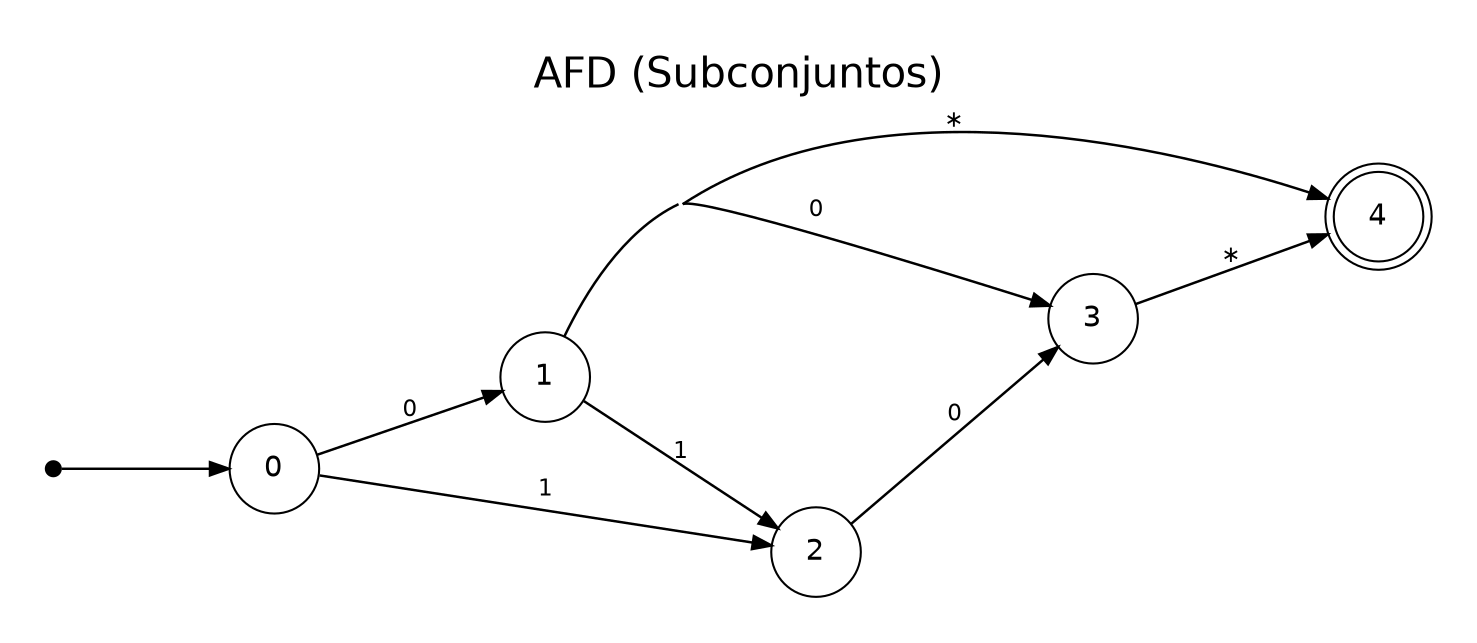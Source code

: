 digraph DFA {
  rankdir=LR; layout=dot; splines=true; overlap=false; concentrate=true; outputorder=edgesfirst; nodesep=0.7; ranksep=1.1; margin=0.25;
  labelloc="t"; label="AFD (Subconjuntos)"; fontsize=20; fontname="Helvetica";
  node [shape=circle, width=0.6, height=0.6, fontname="Helvetica"];
  edge [fontname="Helvetica", fontsize=11, arrowsize=0.9, penwidth=1.2, labeldistance=1.6];
  __start [shape=point, width=0.1, label=""];
  __start -> 0;
  4 [shape=doublecircle];
  0 -> 1 [label="0"];
  0 -> 2 [label="1"];
  2 -> 3 [label="0"];
  3 -> 4 [label="∗"];
  1 -> 3 [label="0"];
  1 -> 2 [label="1"];
  1 -> 4 [label="∗"];
}